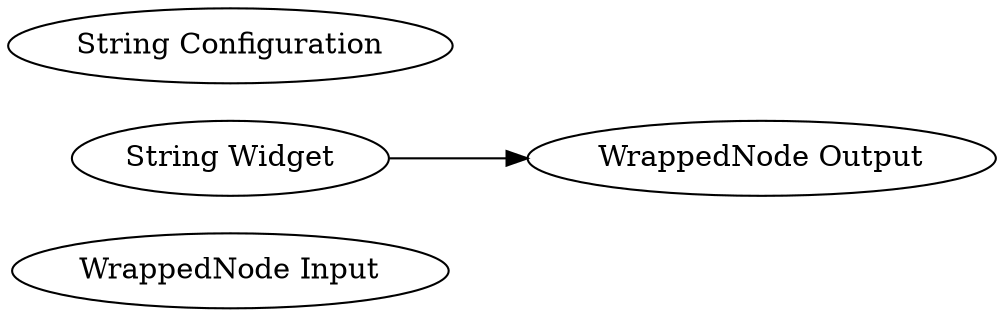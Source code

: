digraph {
	4 [label="WrappedNode Input"]
	6 [label="WrappedNode Output"]
	7 [label="String Widget"]
	8 [label="String Configuration"]
	7 [label="String Widget"]
	7 -> 6
	rankdir=LR
}
